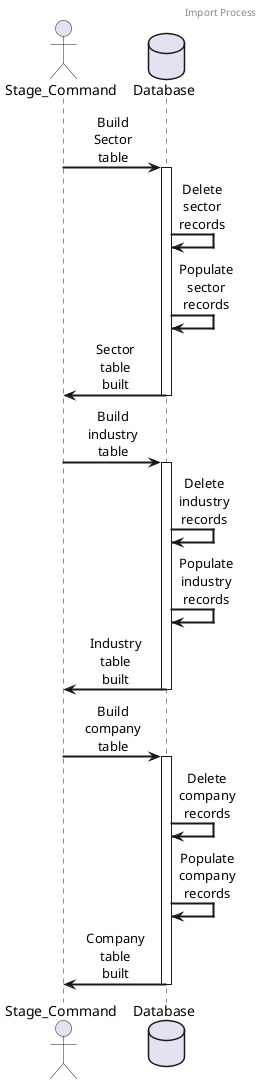 @startuml
header Import Process
skinparam sequenceMessageAlign center
skinparam sequenceArrowThickness 2
skinparam roundcorner 20
skinparam maxmessagesize 60

actor Stage_Command as cmd
database Database as db

cmd -> db: Build Sector table
activate db
db -> db: Delete sector records
db -> db: Populate sector records
cmd <- db: Sector table built
deactivate db

cmd -> db: Build industry table
activate db
db -> db: Delete industry records
db -> db: Populate industry records
cmd <- db: Industry table built
deactivate db

cmd -> db: Build company table
activate db
db -> db: Delete company records
db -> db: Populate company records
cmd <- db: Company table built
deactivate db

@enduml